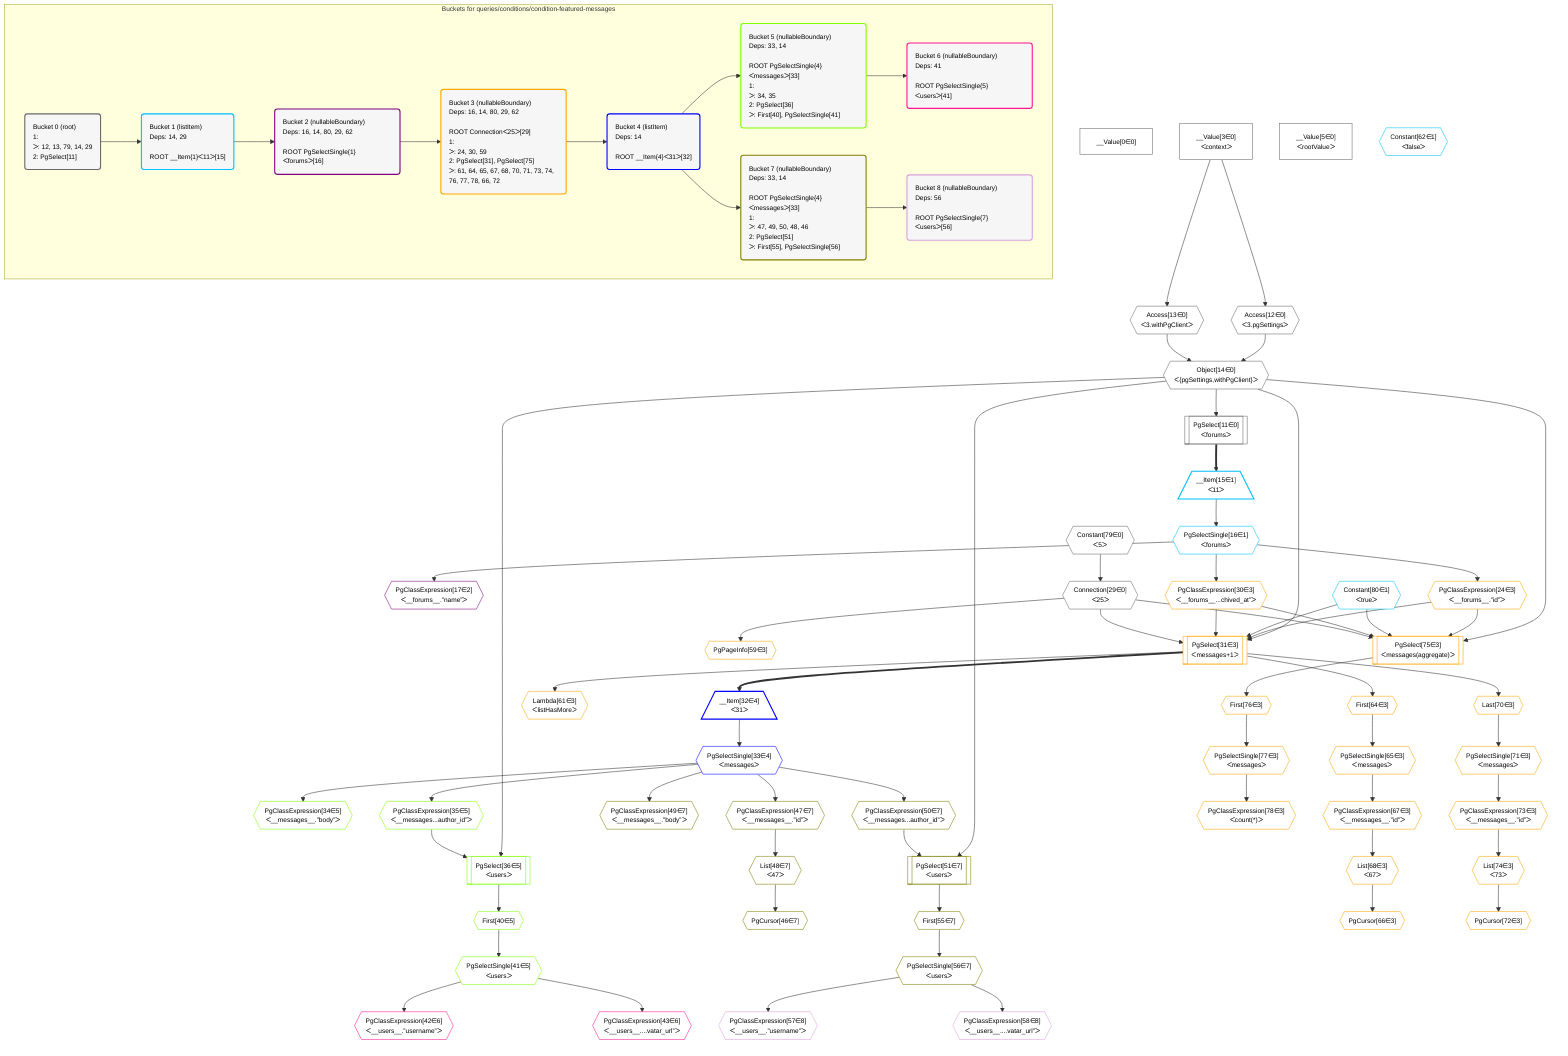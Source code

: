 %%{init: {'themeVariables': { 'fontSize': '12px'}}}%%
graph TD
    classDef path fill:#eee,stroke:#000,color:#000
    classDef plan fill:#fff,stroke-width:1px,color:#000
    classDef itemplan fill:#fff,stroke-width:2px,color:#000
    classDef unbatchedplan fill:#dff,stroke-width:1px,color:#000
    classDef sideeffectplan fill:#fcc,stroke-width:2px,color:#000
    classDef bucket fill:#f6f6f6,color:#000,stroke-width:2px,text-align:left


    %% define steps
    __Value0["__Value[0∈0]"]:::plan
    __Value3["__Value[3∈0]<br />ᐸcontextᐳ"]:::plan
    __Value5["__Value[5∈0]<br />ᐸrootValueᐳ"]:::plan
    Access12{{"Access[12∈0]<br />ᐸ3.pgSettingsᐳ"}}:::plan
    Access13{{"Access[13∈0]<br />ᐸ3.withPgClientᐳ"}}:::plan
    Object14{{"Object[14∈0]<br />ᐸ{pgSettings,withPgClient}ᐳ"}}:::plan
    PgSelect11[["PgSelect[11∈0]<br />ᐸforumsᐳ"]]:::plan
    __Item15[/"__Item[15∈1]<br />ᐸ11ᐳ"\]:::itemplan
    PgSelectSingle16{{"PgSelectSingle[16∈1]<br />ᐸforumsᐳ"}}:::plan
    PgClassExpression17{{"PgClassExpression[17∈2]<br />ᐸ__forums__.”name”ᐳ"}}:::plan
    PgClassExpression24{{"PgClassExpression[24∈3]<br />ᐸ__forums__.”id”ᐳ"}}:::plan
    Constant79{{"Constant[79∈0]<br />ᐸ5ᐳ"}}:::plan
    Connection29{{"Connection[29∈0]<br />ᐸ25ᐳ"}}:::plan
    PgClassExpression30{{"PgClassExpression[30∈3]<br />ᐸ__forums__...chived_at”ᐳ"}}:::plan
    Constant80{{"Constant[80∈1]<br />ᐸtrueᐳ"}}:::plan
    PgSelect31[["PgSelect[31∈3]<br />ᐸmessages+1ᐳ"]]:::plan
    __Item32[/"__Item[32∈4]<br />ᐸ31ᐳ"\]:::itemplan
    PgSelectSingle33{{"PgSelectSingle[33∈4]<br />ᐸmessagesᐳ"}}:::plan
    PgClassExpression34{{"PgClassExpression[34∈5]<br />ᐸ__messages__.”body”ᐳ"}}:::plan
    PgClassExpression35{{"PgClassExpression[35∈5]<br />ᐸ__messages...author_id”ᐳ"}}:::plan
    PgSelect36[["PgSelect[36∈5]<br />ᐸusersᐳ"]]:::plan
    First40{{"First[40∈5]"}}:::plan
    PgSelectSingle41{{"PgSelectSingle[41∈5]<br />ᐸusersᐳ"}}:::plan
    PgClassExpression42{{"PgClassExpression[42∈6]<br />ᐸ__users__.”username”ᐳ"}}:::plan
    PgClassExpression43{{"PgClassExpression[43∈6]<br />ᐸ__users__....vatar_url”ᐳ"}}:::plan
    PgClassExpression47{{"PgClassExpression[47∈7]<br />ᐸ__messages__.”id”ᐳ"}}:::plan
    List48{{"List[48∈7]<br />ᐸ47ᐳ"}}:::plan
    PgCursor46{{"PgCursor[46∈7]"}}:::plan
    PgClassExpression49{{"PgClassExpression[49∈7]<br />ᐸ__messages__.”body”ᐳ"}}:::plan
    PgClassExpression50{{"PgClassExpression[50∈7]<br />ᐸ__messages...author_id”ᐳ"}}:::plan
    PgSelect51[["PgSelect[51∈7]<br />ᐸusersᐳ"]]:::plan
    First55{{"First[55∈7]"}}:::plan
    PgSelectSingle56{{"PgSelectSingle[56∈7]<br />ᐸusersᐳ"}}:::plan
    PgClassExpression57{{"PgClassExpression[57∈8]<br />ᐸ__users__.”username”ᐳ"}}:::plan
    PgClassExpression58{{"PgClassExpression[58∈8]<br />ᐸ__users__....vatar_url”ᐳ"}}:::plan
    PgPageInfo59{{"PgPageInfo[59∈3]"}}:::plan
    Lambda61{{"Lambda[61∈3]<br />ᐸlistHasMoreᐳ"}}:::plan
    Constant62{{"Constant[62∈1]<br />ᐸfalseᐳ"}}:::plan
    First64{{"First[64∈3]"}}:::plan
    PgSelectSingle65{{"PgSelectSingle[65∈3]<br />ᐸmessagesᐳ"}}:::plan
    PgClassExpression67{{"PgClassExpression[67∈3]<br />ᐸ__messages__.”id”ᐳ"}}:::plan
    List68{{"List[68∈3]<br />ᐸ67ᐳ"}}:::plan
    PgCursor66{{"PgCursor[66∈3]"}}:::plan
    Last70{{"Last[70∈3]"}}:::plan
    PgSelectSingle71{{"PgSelectSingle[71∈3]<br />ᐸmessagesᐳ"}}:::plan
    PgClassExpression73{{"PgClassExpression[73∈3]<br />ᐸ__messages__.”id”ᐳ"}}:::plan
    List74{{"List[74∈3]<br />ᐸ73ᐳ"}}:::plan
    PgCursor72{{"PgCursor[72∈3]"}}:::plan
    PgSelect75[["PgSelect[75∈3]<br />ᐸmessages(aggregate)ᐳ"]]:::plan
    First76{{"First[76∈3]"}}:::plan
    PgSelectSingle77{{"PgSelectSingle[77∈3]<br />ᐸmessagesᐳ"}}:::plan
    PgClassExpression78{{"PgClassExpression[78∈3]<br />ᐸcount(*)ᐳ"}}:::plan

    %% plan dependencies
    __Value3 --> Access12
    __Value3 --> Access13
    Access12 & Access13 --> Object14
    Object14 --> PgSelect11
    PgSelect11 ==> __Item15
    __Item15 --> PgSelectSingle16
    PgSelectSingle16 --> PgClassExpression17
    PgSelectSingle16 --> PgClassExpression24
    Constant79 --> Connection29
    PgSelectSingle16 --> PgClassExpression30
    Object14 & PgClassExpression24 & Constant80 & PgClassExpression30 & Connection29 --> PgSelect31
    PgSelect31 ==> __Item32
    __Item32 --> PgSelectSingle33
    PgSelectSingle33 --> PgClassExpression34
    PgSelectSingle33 --> PgClassExpression35
    Object14 & PgClassExpression35 --> PgSelect36
    PgSelect36 --> First40
    First40 --> PgSelectSingle41
    PgSelectSingle41 --> PgClassExpression42
    PgSelectSingle41 --> PgClassExpression43
    PgSelectSingle33 --> PgClassExpression47
    PgClassExpression47 --> List48
    List48 --> PgCursor46
    PgSelectSingle33 --> PgClassExpression49
    PgSelectSingle33 --> PgClassExpression50
    Object14 & PgClassExpression50 --> PgSelect51
    PgSelect51 --> First55
    First55 --> PgSelectSingle56
    PgSelectSingle56 --> PgClassExpression57
    PgSelectSingle56 --> PgClassExpression58
    Connection29 --> PgPageInfo59
    PgSelect31 --> Lambda61
    PgSelect31 --> First64
    First64 --> PgSelectSingle65
    PgSelectSingle65 --> PgClassExpression67
    PgClassExpression67 --> List68
    List68 --> PgCursor66
    PgSelect31 --> Last70
    Last70 --> PgSelectSingle71
    PgSelectSingle71 --> PgClassExpression73
    PgClassExpression73 --> List74
    List74 --> PgCursor72
    Object14 & PgClassExpression24 & Constant80 & PgClassExpression30 & Connection29 --> PgSelect75
    PgSelect75 --> First76
    First76 --> PgSelectSingle77
    PgSelectSingle77 --> PgClassExpression78

    subgraph "Buckets for queries/conditions/condition-featured-messages"
    Bucket0("Bucket 0 (root)<br />1: <br />ᐳ: 12, 13, 79, 14, 29<br />2: PgSelect[11]"):::bucket
    classDef bucket0 stroke:#696969
    class Bucket0,__Value0,__Value3,__Value5,PgSelect11,Access12,Access13,Object14,Connection29,Constant79 bucket0
    Bucket1("Bucket 1 (listItem)<br />Deps: 14, 29<br /><br />ROOT __Item{1}ᐸ11ᐳ[15]"):::bucket
    classDef bucket1 stroke:#00bfff
    class Bucket1,__Item15,PgSelectSingle16,Constant62,Constant80 bucket1
    Bucket2("Bucket 2 (nullableBoundary)<br />Deps: 16, 14, 80, 29, 62<br /><br />ROOT PgSelectSingle{1}ᐸforumsᐳ[16]"):::bucket
    classDef bucket2 stroke:#7f007f
    class Bucket2,PgClassExpression17 bucket2
    Bucket3("Bucket 3 (nullableBoundary)<br />Deps: 16, 14, 80, 29, 62<br /><br />ROOT Connectionᐸ25ᐳ[29]<br />1: <br />ᐳ: 24, 30, 59<br />2: PgSelect[31], PgSelect[75]<br />ᐳ: 61, 64, 65, 67, 68, 70, 71, 73, 74, 76, 77, 78, 66, 72"):::bucket
    classDef bucket3 stroke:#ffa500
    class Bucket3,PgClassExpression24,PgClassExpression30,PgSelect31,PgPageInfo59,Lambda61,First64,PgSelectSingle65,PgCursor66,PgClassExpression67,List68,Last70,PgSelectSingle71,PgCursor72,PgClassExpression73,List74,PgSelect75,First76,PgSelectSingle77,PgClassExpression78 bucket3
    Bucket4("Bucket 4 (listItem)<br />Deps: 14<br /><br />ROOT __Item{4}ᐸ31ᐳ[32]"):::bucket
    classDef bucket4 stroke:#0000ff
    class Bucket4,__Item32,PgSelectSingle33 bucket4
    Bucket5("Bucket 5 (nullableBoundary)<br />Deps: 33, 14<br /><br />ROOT PgSelectSingle{4}ᐸmessagesᐳ[33]<br />1: <br />ᐳ: 34, 35<br />2: PgSelect[36]<br />ᐳ: First[40], PgSelectSingle[41]"):::bucket
    classDef bucket5 stroke:#7fff00
    class Bucket5,PgClassExpression34,PgClassExpression35,PgSelect36,First40,PgSelectSingle41 bucket5
    Bucket6("Bucket 6 (nullableBoundary)<br />Deps: 41<br /><br />ROOT PgSelectSingle{5}ᐸusersᐳ[41]"):::bucket
    classDef bucket6 stroke:#ff1493
    class Bucket6,PgClassExpression42,PgClassExpression43 bucket6
    Bucket7("Bucket 7 (nullableBoundary)<br />Deps: 33, 14<br /><br />ROOT PgSelectSingle{4}ᐸmessagesᐳ[33]<br />1: <br />ᐳ: 47, 49, 50, 48, 46<br />2: PgSelect[51]<br />ᐳ: First[55], PgSelectSingle[56]"):::bucket
    classDef bucket7 stroke:#808000
    class Bucket7,PgCursor46,PgClassExpression47,List48,PgClassExpression49,PgClassExpression50,PgSelect51,First55,PgSelectSingle56 bucket7
    Bucket8("Bucket 8 (nullableBoundary)<br />Deps: 56<br /><br />ROOT PgSelectSingle{7}ᐸusersᐳ[56]"):::bucket
    classDef bucket8 stroke:#dda0dd
    class Bucket8,PgClassExpression57,PgClassExpression58 bucket8
    Bucket0 --> Bucket1
    Bucket1 --> Bucket2
    Bucket2 --> Bucket3
    Bucket3 --> Bucket4
    Bucket4 --> Bucket5 & Bucket7
    Bucket5 --> Bucket6
    Bucket7 --> Bucket8
    end